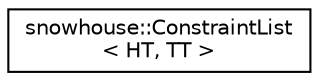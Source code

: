 digraph "Graphical Class Hierarchy"
{
 // INTERACTIVE_SVG=YES
  edge [fontname="Helvetica",fontsize="10",labelfontname="Helvetica",labelfontsize="10"];
  node [fontname="Helvetica",fontsize="10",shape=record];
  rankdir="LR";
  Node0 [label="snowhouse::ConstraintList\l\< HT, TT \>",height=0.2,width=0.4,color="black", fillcolor="white", style="filled",URL="$structsnowhouse_1_1ConstraintList.html"];
}
